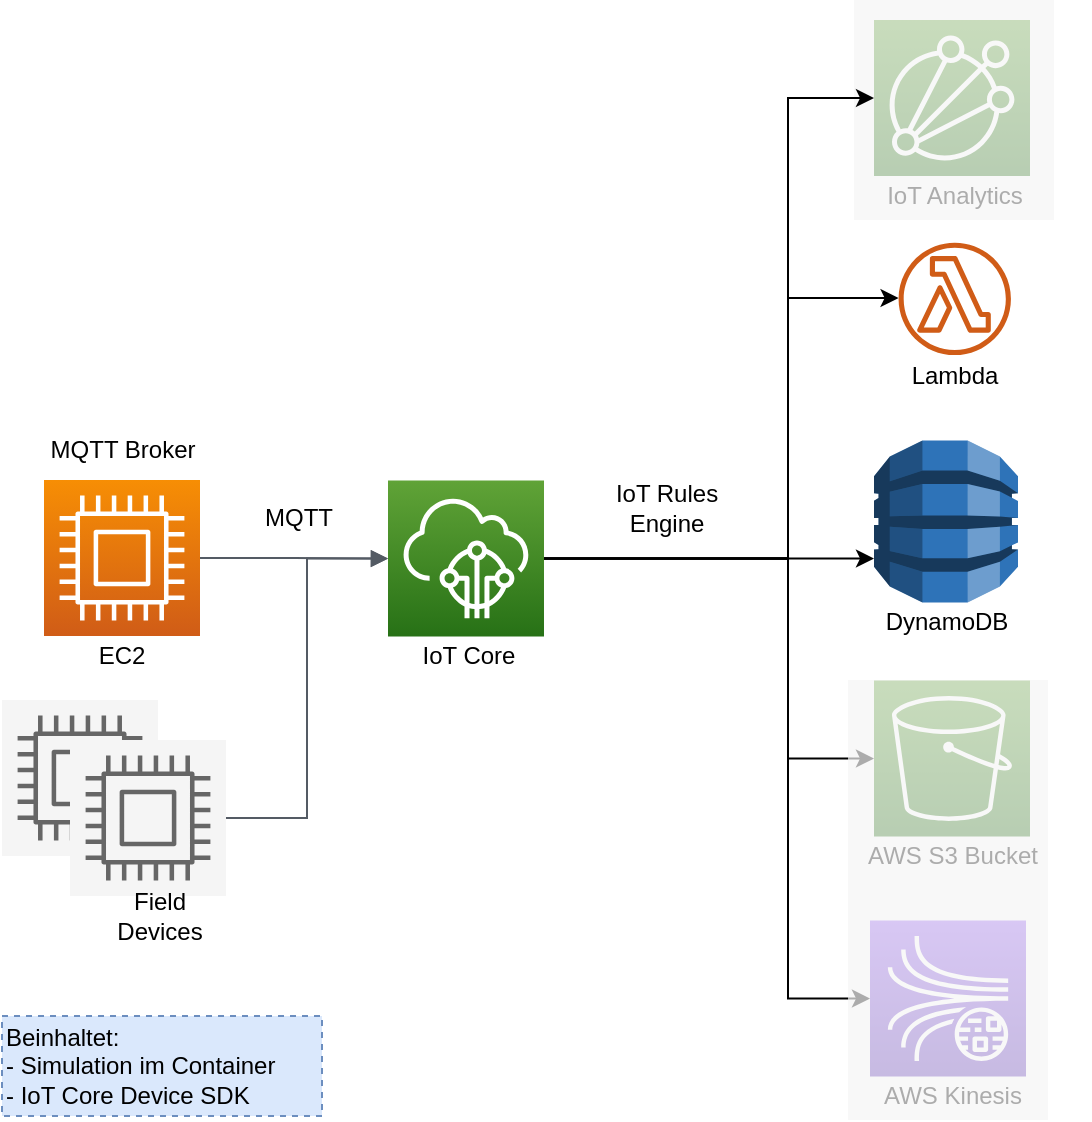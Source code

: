 <mxfile>
    <diagram id="c7vmIrqh-iZmFUjCSniF" name="Page-1">
        <mxGraphModel dx="1047" dy="800" grid="1" gridSize="10" guides="1" tooltips="1" connect="1" arrows="1" fold="1" page="1" pageScale="1" pageWidth="827" pageHeight="1169" math="0" shadow="0">
            <root>
                <mxCell id="0"/>
                <mxCell id="1" parent="0"/>
                <mxCell id="LsCPsE4KsAPTGshUv829-19" style="edgeStyle=orthogonalEdgeStyle;rounded=0;orthogonalLoop=1;jettySize=auto;html=1;" parent="1" source="1V7YKFIiwjGBXON4dTnP-3" target="LsCPsE4KsAPTGshUv829-15" edge="1">
                    <mxGeometry relative="1" as="geometry">
                        <Array as="points">
                            <mxPoint x="478" y="339.25"/>
                            <mxPoint x="478" y="339.25"/>
                        </Array>
                    </mxGeometry>
                </mxCell>
                <mxCell id="LsCPsE4KsAPTGshUv829-20" style="edgeStyle=orthogonalEdgeStyle;rounded=0;orthogonalLoop=1;jettySize=auto;html=1;entryX=0;entryY=0.5;entryDx=0;entryDy=0;entryPerimeter=0;" parent="1" source="1V7YKFIiwjGBXON4dTnP-3" target="LsCPsE4KsAPTGshUv829-17" edge="1">
                    <mxGeometry relative="1" as="geometry">
                        <Array as="points">
                            <mxPoint x="410" y="339"/>
                            <mxPoint x="410" y="439"/>
                        </Array>
                    </mxGeometry>
                </mxCell>
                <mxCell id="LsCPsE4KsAPTGshUv829-23" style="edgeStyle=orthogonalEdgeStyle;rounded=0;orthogonalLoop=1;jettySize=auto;html=1;entryX=0;entryY=0.5;entryDx=0;entryDy=0;entryPerimeter=0;" parent="1" source="1V7YKFIiwjGBXON4dTnP-3" target="LsCPsE4KsAPTGshUv829-22" edge="1">
                    <mxGeometry relative="1" as="geometry">
                        <Array as="points">
                            <mxPoint x="410" y="339"/>
                            <mxPoint x="410" y="559"/>
                        </Array>
                    </mxGeometry>
                </mxCell>
                <mxCell id="1V7YKFIiwjGBXON4dTnP-4" value="" style="edgeStyle=orthogonalEdgeStyle;html=1;endArrow=block;elbow=vertical;startArrow=none;endFill=1;strokeColor=#545B64;rounded=0;exitX=1;exitY=0.5;exitDx=0;exitDy=0;exitPerimeter=0;" parent="1" source="1V7YKFIiwjGBXON4dTnP-6" target="1V7YKFIiwjGBXON4dTnP-3" edge="1">
                    <mxGeometry width="100" relative="1" as="geometry">
                        <mxPoint x="93" y="339" as="sourcePoint"/>
                        <mxPoint x="183" y="360" as="targetPoint"/>
                    </mxGeometry>
                </mxCell>
                <mxCell id="1V7YKFIiwjGBXON4dTnP-8" value="&lt;div align=&quot;left&quot;&gt;Beinhaltet:&lt;/div&gt;&lt;div align=&quot;left&quot;&gt;- Simulation im Container&lt;/div&gt;&lt;div align=&quot;left&quot;&gt;- IoT Core Device SDK&lt;br&gt;&lt;/div&gt;" style="text;html=1;align=left;verticalAlign=middle;whiteSpace=wrap;rounded=0;strokeColor=#6c8ebf;dashed=1;fillColor=#dae8fc;" parent="1" vertex="1">
                    <mxGeometry x="17" y="568" width="160" height="50" as="geometry"/>
                </mxCell>
                <mxCell id="LsCPsE4KsAPTGshUv829-7" value="" style="edgeStyle=orthogonalEdgeStyle;html=1;endArrow=block;elbow=vertical;startArrow=none;endFill=1;strokeColor=#545B64;rounded=0;entryX=0;entryY=0.5;entryDx=0;entryDy=0;entryPerimeter=0;" parent="1" source="pG77sFZQBysa_G_yLe_r-4" target="1V7YKFIiwjGBXON4dTnP-3" edge="1">
                    <mxGeometry width="100" relative="1" as="geometry">
                        <mxPoint x="116" y="428.5" as="sourcePoint"/>
                        <mxPoint x="243" y="428.5" as="targetPoint"/>
                    </mxGeometry>
                </mxCell>
                <UserObject label="&lt;div&gt;IoT Rules &lt;br&gt;&lt;/div&gt;&lt;div&gt;Engine&lt;/div&gt;" link="https://docs.aws.amazon.com/iot/latest/developerguide/iot-rules-tutorial.html" id="LsCPsE4KsAPTGshUv829-16">
                    <mxCell style="text;html=1;align=center;verticalAlign=middle;resizable=0;points=[];autosize=1;strokeColor=none;" parent="1" vertex="1">
                        <mxGeometry x="314" y="299.25" width="70" height="30" as="geometry"/>
                    </mxCell>
                </UserObject>
                <mxCell id="pG77sFZQBysa_G_yLe_r-1" value="" style="group" parent="1" vertex="1" connectable="0">
                    <mxGeometry x="38" y="300" width="78" height="98" as="geometry"/>
                </mxCell>
                <mxCell id="1V7YKFIiwjGBXON4dTnP-5" value="EC2" style="text;html=1;strokeColor=none;fillColor=none;align=center;verticalAlign=middle;whiteSpace=wrap;rounded=0;" parent="pG77sFZQBysa_G_yLe_r-1" vertex="1">
                    <mxGeometry x="19" y="78" width="40" height="20" as="geometry"/>
                </mxCell>
                <mxCell id="1V7YKFIiwjGBXON4dTnP-6" value="" style="points=[[0,0,0],[0.25,0,0],[0.5,0,0],[0.75,0,0],[1,0,0],[0,1,0],[0.25,1,0],[0.5,1,0],[0.75,1,0],[1,1,0],[0,0.25,0],[0,0.5,0],[0,0.75,0],[1,0.25,0],[1,0.5,0],[1,0.75,0]];outlineConnect=0;fontColor=#232F3E;gradientColor=#F78E04;gradientDirection=north;fillColor=#D05C17;strokeColor=#ffffff;dashed=0;verticalLabelPosition=bottom;verticalAlign=top;align=center;html=1;fontSize=12;fontStyle=0;aspect=fixed;shape=mxgraph.aws4.resourceIcon;resIcon=mxgraph.aws4.compute;" parent="pG77sFZQBysa_G_yLe_r-1" vertex="1">
                    <mxGeometry width="78" height="78" as="geometry"/>
                </mxCell>
                <mxCell id="pG77sFZQBysa_G_yLe_r-2" value="" style="group" parent="1" vertex="1" connectable="0">
                    <mxGeometry x="210" y="300.25" width="80" height="98" as="geometry"/>
                </mxCell>
                <mxCell id="1V7YKFIiwjGBXON4dTnP-3" value="" style="points=[[0,0,0],[0.25,0,0],[0.5,0,0],[0.75,0,0],[1,0,0],[0,1,0],[0.25,1,0],[0.5,1,0],[0.75,1,0],[1,1,0],[0,0.25,0],[0,0.5,0],[0,0.75,0],[1,0.25,0],[1,0.5,0],[1,0.75,0]];outlineConnect=0;fontColor=#232F3E;gradientColor=#60A337;gradientDirection=north;fillColor=#277116;strokeColor=#ffffff;dashed=0;verticalLabelPosition=bottom;verticalAlign=top;align=center;html=1;fontSize=12;fontStyle=0;aspect=fixed;shape=mxgraph.aws4.resourceIcon;resIcon=mxgraph.aws4.iot_core;" parent="pG77sFZQBysa_G_yLe_r-2" vertex="1">
                    <mxGeometry width="78" height="78" as="geometry"/>
                </mxCell>
                <mxCell id="LsCPsE4KsAPTGshUv829-5" value="IoT Core" style="text;html=1;align=center;verticalAlign=middle;resizable=0;points=[];autosize=1;strokeColor=none;" parent="pG77sFZQBysa_G_yLe_r-2" vertex="1">
                    <mxGeometry x="10" y="78" width="60" height="20" as="geometry"/>
                </mxCell>
                <mxCell id="pG77sFZQBysa_G_yLe_r-6" value="" style="group" parent="1" vertex="1" connectable="0">
                    <mxGeometry x="17" y="410" width="112" height="118" as="geometry"/>
                </mxCell>
                <mxCell id="LsCPsE4KsAPTGshUv829-6" value="" style="points=[[0,0,0],[0.25,0,0],[0.5,0,0],[0.75,0,0],[1,0,0],[0,1,0],[0.25,1,0],[0.5,1,0],[0.75,1,0],[1,1,0],[0,0.25,0],[0,0.5,0],[0,0.75,0],[1,0.25,0],[1,0.5,0],[1,0.75,0]];outlineConnect=0;gradientDirection=north;dashed=0;verticalLabelPosition=bottom;verticalAlign=top;align=center;html=1;fontSize=12;fontStyle=0;aspect=fixed;shape=mxgraph.aws4.resourceIcon;resIcon=mxgraph.aws4.compute;shadow=0;fillColor=#f5f5f5;strokeColor=#666666;fontColor=#333333;" parent="pG77sFZQBysa_G_yLe_r-6" vertex="1">
                    <mxGeometry width="78" height="78" as="geometry"/>
                </mxCell>
                <mxCell id="pG77sFZQBysa_G_yLe_r-4" value="" style="points=[[0,0,0],[0.25,0,0],[0.5,0,0],[0.75,0,0],[1,0,0],[0,1,0],[0.25,1,0],[0.5,1,0],[0.75,1,0],[1,1,0],[0,0.25,0],[0,0.5,0],[0,0.75,0],[1,0.25,0],[1,0.5,0],[1,0.75,0]];outlineConnect=0;gradientDirection=north;dashed=0;verticalLabelPosition=bottom;verticalAlign=top;align=center;html=1;fontSize=12;fontStyle=0;aspect=fixed;shape=mxgraph.aws4.resourceIcon;resIcon=mxgraph.aws4.compute;shadow=0;fillColor=#f5f5f5;strokeColor=#666666;fontColor=#333333;" parent="pG77sFZQBysa_G_yLe_r-6" vertex="1">
                    <mxGeometry x="34" y="20" width="78" height="78" as="geometry"/>
                </mxCell>
                <mxCell id="pG77sFZQBysa_G_yLe_r-5" value="Field Devices" style="text;html=1;strokeColor=none;fillColor=none;align=center;verticalAlign=middle;whiteSpace=wrap;rounded=0;" parent="pG77sFZQBysa_G_yLe_r-6" vertex="1">
                    <mxGeometry x="59" y="98" width="40" height="20" as="geometry"/>
                </mxCell>
                <mxCell id="pG77sFZQBysa_G_yLe_r-8" value="" style="group" parent="1" vertex="1" connectable="0">
                    <mxGeometry x="447" y="520.25" width="90" height="98" as="geometry"/>
                </mxCell>
                <mxCell id="LsCPsE4KsAPTGshUv829-22" value="" style="points=[[0,0,0],[0.25,0,0],[0.5,0,0],[0.75,0,0],[1,0,0],[0,1,0],[0.25,1,0],[0.5,1,0],[0.75,1,0],[1,1,0],[0,0.25,0],[0,0.5,0],[0,0.75,0],[1,0.25,0],[1,0.5,0],[1,0.75,0]];outlineConnect=0;fontColor=#232F3E;gradientColor=#945DF2;gradientDirection=north;fillColor=#5A30B5;strokeColor=#ffffff;dashed=0;verticalLabelPosition=bottom;verticalAlign=top;align=center;html=1;fontSize=12;fontStyle=0;aspect=fixed;shape=mxgraph.aws4.resourceIcon;resIcon=mxgraph.aws4.kinesis_data_streams;shadow=0;" parent="pG77sFZQBysa_G_yLe_r-8" vertex="1">
                    <mxGeometry x="4" width="78" height="78" as="geometry"/>
                </mxCell>
                <mxCell id="pG77sFZQBysa_G_yLe_r-7" value="AWS Kinesis" style="text;html=1;align=center;verticalAlign=middle;resizable=0;points=[];autosize=1;strokeColor=none;" parent="pG77sFZQBysa_G_yLe_r-8" vertex="1">
                    <mxGeometry y="78" width="90" height="20" as="geometry"/>
                </mxCell>
                <mxCell id="pG77sFZQBysa_G_yLe_r-10" value="" style="group" parent="1" vertex="1" connectable="0">
                    <mxGeometry x="442" y="400.25" width="100" height="98" as="geometry"/>
                </mxCell>
                <mxCell id="LsCPsE4KsAPTGshUv829-17" value="" style="points=[[0,0,0],[0.25,0,0],[0.5,0,0],[0.75,0,0],[1,0,0],[0,1,0],[0.25,1,0],[0.5,1,0],[0.75,1,0],[1,1,0],[0,0.25,0],[0,0.5,0],[0,0.75,0],[1,0.25,0],[1,0.5,0],[1,0.75,0]];outlineConnect=0;fontColor=#232F3E;gradientColor=#60A337;gradientDirection=north;fillColor=#277116;strokeColor=#ffffff;dashed=0;verticalLabelPosition=bottom;verticalAlign=top;align=center;html=1;fontSize=12;fontStyle=0;aspect=fixed;shape=mxgraph.aws4.resourceIcon;resIcon=mxgraph.aws4.s3;shadow=0;" parent="pG77sFZQBysa_G_yLe_r-10" vertex="1">
                    <mxGeometry x="11" width="78" height="78" as="geometry"/>
                </mxCell>
                <mxCell id="pG77sFZQBysa_G_yLe_r-9" value="AWS S3 Bucket" style="text;html=1;align=center;verticalAlign=middle;resizable=0;points=[];autosize=1;strokeColor=none;" parent="pG77sFZQBysa_G_yLe_r-10" vertex="1">
                    <mxGeometry y="78" width="100" height="20" as="geometry"/>
                </mxCell>
                <mxCell id="pG77sFZQBysa_G_yLe_r-12" value="" style="group" parent="1" vertex="1" connectable="0">
                    <mxGeometry x="452" y="280.25" width="80" height="101" as="geometry"/>
                </mxCell>
                <mxCell id="pG77sFZQBysa_G_yLe_r-13" value="" style="group" parent="pG77sFZQBysa_G_yLe_r-12" vertex="1" connectable="0">
                    <mxGeometry x="-3" width="80" height="101" as="geometry"/>
                </mxCell>
                <mxCell id="LsCPsE4KsAPTGshUv829-15" value="" style="outlineConnect=0;dashed=0;verticalLabelPosition=bottom;verticalAlign=top;align=center;html=1;shape=mxgraph.aws3.dynamo_db;fillColor=#2E73B8;gradientColor=none;shadow=0;" parent="pG77sFZQBysa_G_yLe_r-13" vertex="1">
                    <mxGeometry x="4" width="72" height="81" as="geometry"/>
                </mxCell>
                <mxCell id="pG77sFZQBysa_G_yLe_r-11" value="&lt;div&gt;DynamoDB&lt;/div&gt;" style="text;html=1;align=center;verticalAlign=middle;resizable=0;points=[];autosize=1;strokeColor=none;" parent="pG77sFZQBysa_G_yLe_r-13" vertex="1">
                    <mxGeometry y="81" width="80" height="20" as="geometry"/>
                </mxCell>
                <mxCell id="pG77sFZQBysa_G_yLe_r-16" style="edgeStyle=orthogonalEdgeStyle;rounded=0;orthogonalLoop=1;jettySize=auto;html=1;" parent="1" source="1V7YKFIiwjGBXON4dTnP-3" target="umElyPE7NqETPqEDCRQc-4" edge="1">
                    <mxGeometry relative="1" as="geometry">
                        <mxPoint x="476" y="209.25" as="targetPoint"/>
                        <Array as="points">
                            <mxPoint x="410" y="339"/>
                            <mxPoint x="410" y="209"/>
                        </Array>
                    </mxGeometry>
                </mxCell>
                <mxCell id="pG77sFZQBysa_G_yLe_r-20" value="" style="rounded=0;whiteSpace=wrap;html=1;shadow=0;dashed=1;fillColor=#f5f5f5;fontColor=#333333;fillOpacity=70;strokeColor=none;" parent="1" vertex="1">
                    <mxGeometry x="440" y="400" width="100" height="220" as="geometry"/>
                </mxCell>
                <mxCell id="umElyPE7NqETPqEDCRQc-1" value="MQTT Broker" style="text;html=1;align=center;verticalAlign=middle;resizable=0;points=[];autosize=1;strokeColor=none;" parent="1" vertex="1">
                    <mxGeometry x="32" y="274.5" width="90" height="20" as="geometry"/>
                </mxCell>
                <mxCell id="umElyPE7NqETPqEDCRQc-2" value="MQTT" style="text;html=1;align=center;verticalAlign=middle;resizable=0;points=[];autosize=1;strokeColor=none;" parent="1" vertex="1">
                    <mxGeometry x="140" y="309.25" width="50" height="20" as="geometry"/>
                </mxCell>
                <mxCell id="umElyPE7NqETPqEDCRQc-3" value="" style="group" parent="1" vertex="1" connectable="0">
                    <mxGeometry x="453" y="160" width="86" height="100" as="geometry"/>
                </mxCell>
                <mxCell id="umElyPE7NqETPqEDCRQc-4" value="" style="outlineConnect=0;fontColor=#232F3E;gradientColor=none;fillColor=#D05C17;strokeColor=none;dashed=0;verticalLabelPosition=bottom;verticalAlign=top;align=center;html=1;fontSize=12;fontStyle=0;aspect=fixed;pointerEvents=1;shape=mxgraph.aws4.lambda_function;" parent="umElyPE7NqETPqEDCRQc-3" vertex="1">
                    <mxGeometry x="12.286" y="21.348" width="56.18" height="56.18" as="geometry"/>
                </mxCell>
                <mxCell id="umElyPE7NqETPqEDCRQc-5" value="Lambda" style="text;html=1;align=center;verticalAlign=middle;resizable=0;points=[];autosize=1;strokeColor=none;" parent="umElyPE7NqETPqEDCRQc-3" vertex="1">
                    <mxGeometry x="10.373" y="77.528" width="60" height="20" as="geometry"/>
                </mxCell>
                <mxCell id="umElyPE7NqETPqEDCRQc-6" value="" style="group" parent="1" vertex="1" connectable="0">
                    <mxGeometry x="453" y="70" width="108" height="115.75" as="geometry"/>
                </mxCell>
                <mxCell id="LsCPsE4KsAPTGshUv829-8" value="" style="points=[[0,0,0],[0.25,0,0],[0.5,0,0],[0.75,0,0],[1,0,0],[0,1,0],[0.25,1,0],[0.5,1,0],[0.75,1,0],[1,1,0],[0,0.25,0],[0,0.5,0],[0,0.75,0],[1,0.25,0],[1,0.5,0],[1,0.75,0]];outlineConnect=0;fontColor=#232F3E;gradientColor=#60A337;gradientDirection=north;fillColor=#277116;strokeColor=#ffffff;dashed=0;verticalLabelPosition=bottom;verticalAlign=top;align=center;html=1;fontSize=12;fontStyle=0;aspect=fixed;shape=mxgraph.aws4.resourceIcon;resIcon=mxgraph.aws4.iot_analytics;shadow=0;" parent="umElyPE7NqETPqEDCRQc-6" vertex="1">
                    <mxGeometry width="78" height="78" as="geometry"/>
                </mxCell>
                <mxCell id="LsCPsE4KsAPTGshUv829-9" value="IoT Analytics" style="text;html=1;align=center;verticalAlign=middle;resizable=0;points=[];autosize=1;strokeColor=none;" parent="umElyPE7NqETPqEDCRQc-6" vertex="1">
                    <mxGeometry y="78" width="80" height="20" as="geometry"/>
                </mxCell>
                <mxCell id="pG77sFZQBysa_G_yLe_r-26" value="" style="rounded=0;whiteSpace=wrap;html=1;shadow=0;dashed=1;fillColor=#f5f5f5;fontColor=#333333;fillOpacity=70;strokeColor=none;" parent="umElyPE7NqETPqEDCRQc-6" vertex="1">
                    <mxGeometry x="-10" y="-10" width="100" height="110" as="geometry"/>
                </mxCell>
                <mxCell id="umElyPE7NqETPqEDCRQc-7" style="edgeStyle=orthogonalEdgeStyle;rounded=0;orthogonalLoop=1;jettySize=auto;html=1;entryX=0;entryY=0.5;entryDx=0;entryDy=0;entryPerimeter=0;" parent="1" source="1V7YKFIiwjGBXON4dTnP-3" target="LsCPsE4KsAPTGshUv829-8" edge="1">
                    <mxGeometry relative="1" as="geometry">
                        <Array as="points">
                            <mxPoint x="410" y="339"/>
                            <mxPoint x="410" y="109"/>
                        </Array>
                    </mxGeometry>
                </mxCell>
            </root>
        </mxGraphModel>
    </diagram>
</mxfile>